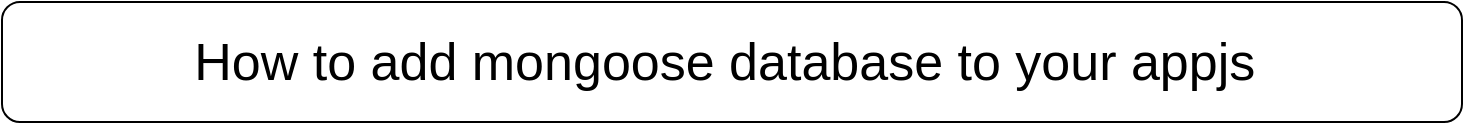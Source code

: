 <mxfile version="14.6.1" type="github">
  <diagram id="eZPWgW9MZpcaZXekOqfz" name="Page-1">
    <mxGraphModel dx="2586" dy="1048" grid="1" gridSize="10" guides="1" tooltips="1" connect="1" arrows="1" fold="1" page="1" pageScale="1" pageWidth="850" pageHeight="1100" math="0" shadow="0">
      <root>
        <mxCell id="0" />
        <mxCell id="1" parent="0" />
        <mxCell id="hPgbDsXFDZMTgN8Yc9W_-1" value="&lt;font style=&quot;font-size: 26px&quot;&gt;How to add mongoose database to your appjs&amp;nbsp;&lt;/font&gt;" style="rounded=1;whiteSpace=wrap;html=1;" vertex="1" parent="1">
          <mxGeometry x="-800" y="40" width="730" height="60" as="geometry" />
        </mxCell>
      </root>
    </mxGraphModel>
  </diagram>
</mxfile>
